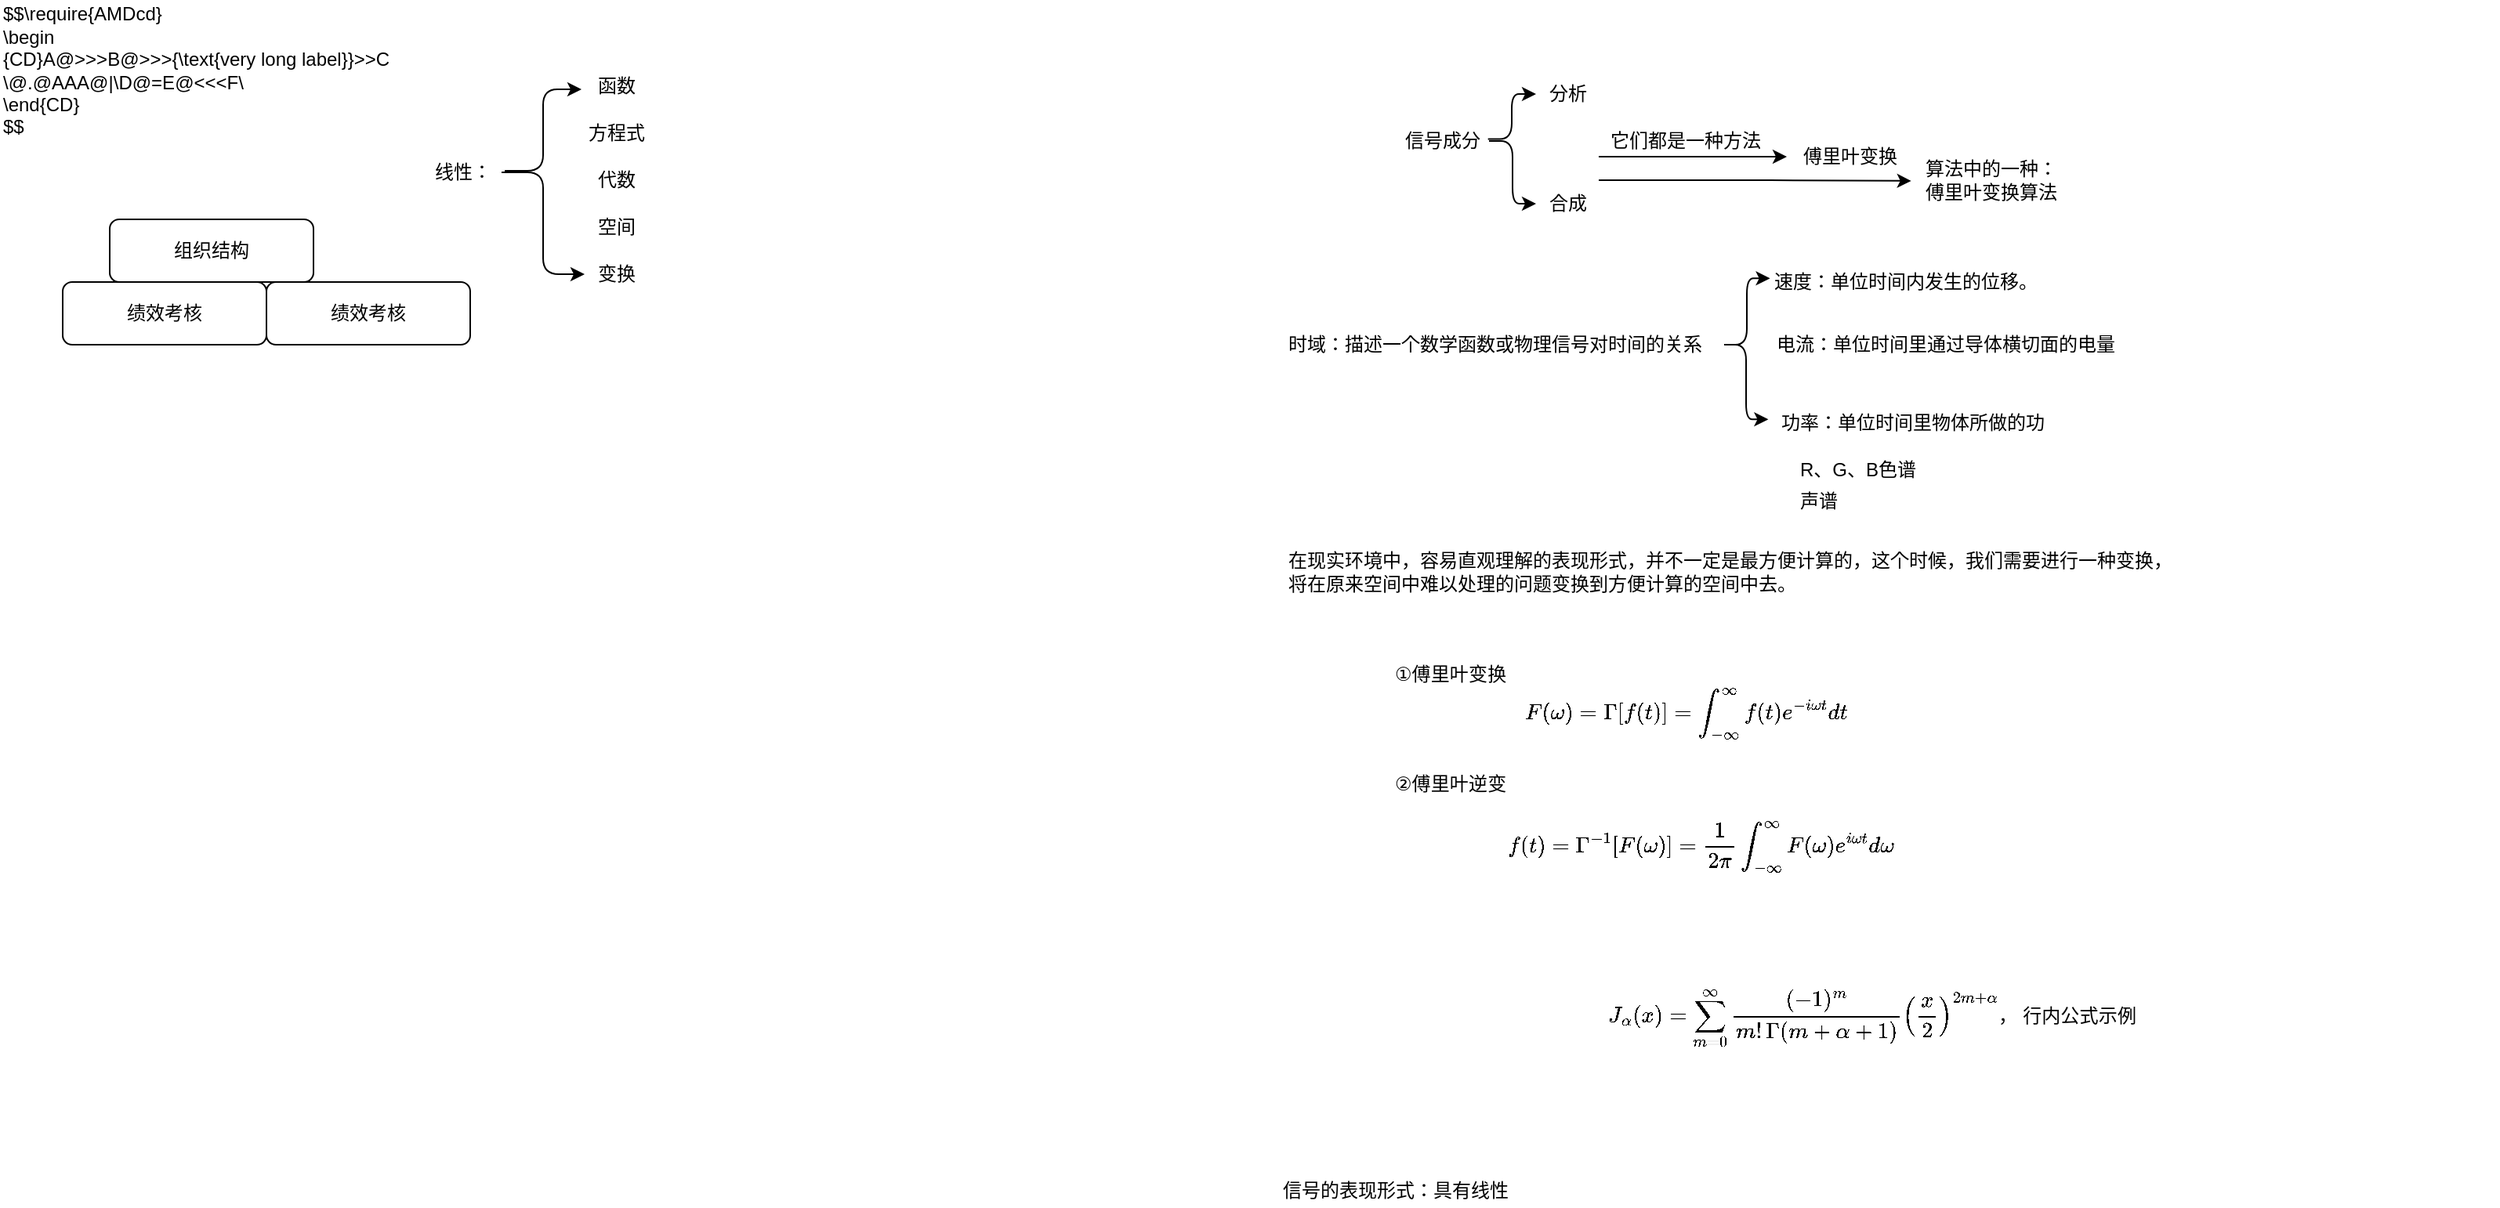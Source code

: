 <mxfile version="14.7.1" type="github">
  <diagram id="Oi3tkk-SmlR6K_OgVrXT" name="Page-1">
    <mxGraphModel dx="1593" dy="731" grid="1" gridSize="10" guides="1" tooltips="1" connect="1" arrows="1" fold="1" page="1" pageScale="1" pageWidth="827" pageHeight="1169" math="1" shadow="0">
      <root>
        <mxCell id="0" />
        <mxCell id="1" parent="0" />
        <mxCell id="J55Aro6kdoUVj8-WrOP0-2" value="信号成分" style="text;html=1;align=center;verticalAlign=middle;resizable=0;points=[];autosize=1;strokeColor=none;" parent="1" vertex="1">
          <mxGeometry x="110" y="100" width="60" height="20" as="geometry" />
        </mxCell>
        <mxCell id="J55Aro6kdoUVj8-WrOP0-3" value="" style="edgeStyle=elbowEdgeStyle;elbow=horizontal;endArrow=classic;html=1;exitX=0.989;exitY=0.439;exitDx=0;exitDy=0;exitPerimeter=0;" parent="1" source="J55Aro6kdoUVj8-WrOP0-2" target="J55Aro6kdoUVj8-WrOP0-4" edge="1">
          <mxGeometry width="50" height="50" relative="1" as="geometry">
            <mxPoint x="80" y="20" as="sourcePoint" />
            <mxPoint x="130" y="-30" as="targetPoint" />
          </mxGeometry>
        </mxCell>
        <mxCell id="J55Aro6kdoUVj8-WrOP0-4" value="分析" style="text;html=1;align=center;verticalAlign=middle;resizable=0;points=[];autosize=1;strokeColor=none;" parent="1" vertex="1">
          <mxGeometry x="200" y="70" width="40" height="20" as="geometry" />
        </mxCell>
        <mxCell id="J55Aro6kdoUVj8-WrOP0-5" value="合成" style="text;html=1;align=center;verticalAlign=middle;resizable=0;points=[];autosize=1;strokeColor=none;" parent="1" vertex="1">
          <mxGeometry x="200" y="140" width="40" height="20" as="geometry" />
        </mxCell>
        <mxCell id="J55Aro6kdoUVj8-WrOP0-6" value="" style="edgeStyle=elbowEdgeStyle;elbow=horizontal;endArrow=classic;html=1;" parent="1" source="J55Aro6kdoUVj8-WrOP0-2" target="J55Aro6kdoUVj8-WrOP0-5" edge="1">
          <mxGeometry width="50" height="50" relative="1" as="geometry">
            <mxPoint x="189.34" y="118.78" as="sourcePoint" />
            <mxPoint x="210" y="90" as="targetPoint" />
          </mxGeometry>
        </mxCell>
        <mxCell id="J55Aro6kdoUVj8-WrOP0-7" value="" style="edgeStyle=elbowEdgeStyle;elbow=horizontal;endArrow=classic;html=1;" parent="1" edge="1">
          <mxGeometry width="50" height="50" relative="1" as="geometry">
            <mxPoint x="240" y="120" as="sourcePoint" />
            <mxPoint x="360" y="120" as="targetPoint" />
          </mxGeometry>
        </mxCell>
        <mxCell id="J55Aro6kdoUVj8-WrOP0-8" value="它们都是一种方法" style="text;html=1;align=center;verticalAlign=middle;resizable=0;points=[];autosize=1;strokeColor=none;" parent="1" vertex="1">
          <mxGeometry x="240" y="100" width="110" height="20" as="geometry" />
        </mxCell>
        <mxCell id="J55Aro6kdoUVj8-WrOP0-9" value="傅里叶变换" style="text;html=1;align=center;verticalAlign=middle;resizable=0;points=[];autosize=1;strokeColor=none;" parent="1" vertex="1">
          <mxGeometry x="360" y="110" width="80" height="20" as="geometry" />
        </mxCell>
        <mxCell id="J55Aro6kdoUVj8-WrOP0-10" value="" style="edgeStyle=elbowEdgeStyle;elbow=horizontal;endArrow=classic;html=1;entryX=0.992;entryY=1.272;entryDx=0;entryDy=0;entryPerimeter=0;" parent="1" target="J55Aro6kdoUVj8-WrOP0-9" edge="1">
          <mxGeometry width="50" height="50" relative="1" as="geometry">
            <mxPoint x="240" y="135" as="sourcePoint" />
            <mxPoint x="220" y="180" as="targetPoint" />
          </mxGeometry>
        </mxCell>
        <mxCell id="J55Aro6kdoUVj8-WrOP0-11" value="算法中的一种：&lt;br&gt;傅里叶变换算法" style="text;html=1;align=center;verticalAlign=middle;resizable=0;points=[];autosize=1;strokeColor=none;" parent="1" vertex="1">
          <mxGeometry x="440" y="120" width="100" height="30" as="geometry" />
        </mxCell>
        <mxCell id="J55Aro6kdoUVj8-WrOP0-12" value="信号的表现形式：具有线性" style="text;html=1;align=center;verticalAlign=middle;resizable=0;points=[];autosize=1;strokeColor=none;" parent="1" vertex="1">
          <mxGeometry x="30" y="770" width="160" height="20" as="geometry" />
        </mxCell>
        <mxCell id="J55Aro6kdoUVj8-WrOP0-13" value="时域：描述一个数学函数或物理信号对时间的关系" style="text;html=1;align=left;verticalAlign=middle;resizable=0;points=[];autosize=1;strokeColor=none;" parent="1" vertex="1">
          <mxGeometry x="40" y="230" width="280" height="20" as="geometry" />
        </mxCell>
        <mxCell id="J55Aro6kdoUVj8-WrOP0-14" value="速度：单位时间内发生的位移。" style="text;html=1;align=left;verticalAlign=middle;resizable=0;points=[];autosize=1;strokeColor=none;" parent="1" vertex="1">
          <mxGeometry x="350" y="190" width="180" height="20" as="geometry" />
        </mxCell>
        <mxCell id="J55Aro6kdoUVj8-WrOP0-15" value="电流：单位时间里通过导体横切面的电量" style="text;html=1;align=center;verticalAlign=middle;resizable=0;points=[];autosize=1;strokeColor=none;" parent="1" vertex="1">
          <mxGeometry x="346" y="230" width="230" height="20" as="geometry" />
        </mxCell>
        <mxCell id="J55Aro6kdoUVj8-WrOP0-16" value="功率：单位时间里物体所做的功" style="text;html=1;align=center;verticalAlign=middle;resizable=0;points=[];autosize=1;strokeColor=none;" parent="1" vertex="1">
          <mxGeometry x="350" y="280" width="180" height="20" as="geometry" />
        </mxCell>
        <mxCell id="J55Aro6kdoUVj8-WrOP0-17" value="" style="edgeStyle=elbowEdgeStyle;elbow=horizontal;endArrow=classic;html=1;entryX=-0.004;entryY=0.384;entryDx=0;entryDy=0;entryPerimeter=0;" parent="1" source="J55Aro6kdoUVj8-WrOP0-13" target="J55Aro6kdoUVj8-WrOP0-14" edge="1">
          <mxGeometry width="50" height="50" relative="1" as="geometry">
            <mxPoint x="180" y="120" as="sourcePoint" />
            <mxPoint x="210" y="160" as="targetPoint" />
          </mxGeometry>
        </mxCell>
        <mxCell id="J55Aro6kdoUVj8-WrOP0-18" value="" style="edgeStyle=elbowEdgeStyle;elbow=horizontal;endArrow=classic;html=1;entryX=-0.01;entryY=0.384;entryDx=0;entryDy=0;entryPerimeter=0;" parent="1" source="J55Aro6kdoUVj8-WrOP0-13" target="J55Aro6kdoUVj8-WrOP0-16" edge="1">
          <mxGeometry width="50" height="50" relative="1" as="geometry">
            <mxPoint x="330" y="250" as="sourcePoint" />
            <mxPoint x="360.54" y="213.22" as="targetPoint" />
          </mxGeometry>
        </mxCell>
        <mxCell id="J55Aro6kdoUVj8-WrOP0-19" value="在现实环境中，容易直观理解的表现形式，并不一定是最方便计算的，这个时候，我们需要进行一种变换，&lt;br&gt;将在原来空间中难以处理的问题变换到方便计算的空间中去。" style="text;html=1;align=left;verticalAlign=middle;resizable=0;points=[];autosize=1;strokeColor=none;" parent="1" vertex="1">
          <mxGeometry x="40" y="370" width="580" height="30" as="geometry" />
        </mxCell>
        <mxCell id="J55Aro6kdoUVj8-WrOP0-20" value="R、G、B色谱" style="text;html=1;align=center;verticalAlign=middle;resizable=0;points=[];autosize=1;strokeColor=none;" parent="1" vertex="1">
          <mxGeometry x="360" y="310" width="90" height="20" as="geometry" />
        </mxCell>
        <mxCell id="J55Aro6kdoUVj8-WrOP0-21" value="声谱" style="text;html=1;align=center;verticalAlign=middle;resizable=0;points=[];autosize=1;strokeColor=none;" parent="1" vertex="1">
          <mxGeometry x="360" y="330" width="40" height="20" as="geometry" />
        </mxCell>
        <mxCell id="WWKDalyERxgBP9OQtWAY-2" value="$$J_\alpha(x) = \sum\limits_{m=0}^\infty \frac{(-1)^m}{m! \, \Gamma(m + \alpha + 1)}{\left({\frac{x}{2}}\right)}^{2 m + \alpha} \text{， 行内公式示例}$$" style="text;html=1;align=center;verticalAlign=middle;resizable=0;points=[];autosize=1;strokeColor=none;" parent="1" vertex="1">
          <mxGeometry x="14" y="660" width="800" height="20" as="geometry" />
        </mxCell>
        <mxCell id="WWKDalyERxgBP9OQtWAY-3" value="$$F(\omega)=\Gamma[f(t)]=\int_{-\infty}^{\infty} f(t)e^{-i \omega t} dt$$" style="text;html=1;align=center;verticalAlign=middle;resizable=0;points=[];autosize=1;strokeColor=none;" parent="1" vertex="1">
          <mxGeometry x="100" y="465" width="390" height="20" as="geometry" />
        </mxCell>
        <mxCell id="WWKDalyERxgBP9OQtWAY-4" value="&lt;div&gt;$$&lt;span&gt;\require{AMDcd}&lt;/span&gt;&lt;/div&gt;&lt;div&gt;&lt;span&gt;\begin&lt;/span&gt;&lt;/div&gt;&lt;div&gt;&lt;span&gt;{CD}&lt;/span&gt;&lt;span&gt;A@&amp;gt;&amp;gt;&amp;gt;B@&amp;gt;&amp;gt;&amp;gt;{\text{very long label}}&amp;gt;&amp;gt;C&lt;/span&gt;&lt;/div&gt;&lt;div&gt;&lt;span&gt;\\@.&lt;/span&gt;&lt;span&gt;@AAA@|\\&lt;/span&gt;&lt;span&gt;D@=E@&amp;lt;&amp;lt;&amp;lt;F\\&lt;/span&gt;&lt;/div&gt;&lt;div&gt;\end{CD}&lt;/div&gt;&lt;div&gt;$$&lt;/div&gt;" style="text;html=1;align=left;verticalAlign=middle;resizable=0;points=[];autosize=1;strokeColor=none;" parent="1" vertex="1">
          <mxGeometry x="-780" y="20" width="260" height="90" as="geometry" />
        </mxCell>
        <mxCell id="WWKDalyERxgBP9OQtWAY-5" value="$$f(t)={\Gamma}^{-1} {[F(\omega)]}=\frac{1}{2\pi}\int^{\infty}_{-\infty}F(\omega)e^{i\omega t} d \omega$$" style="text;html=1;align=center;verticalAlign=middle;resizable=0;points=[];autosize=1;strokeColor=none;" parent="1" vertex="1">
          <mxGeometry x="20" y="550" width="570" height="20" as="geometry" />
        </mxCell>
        <mxCell id="WWKDalyERxgBP9OQtWAY-6" value="$$&amp;nbsp;\text {①傅里叶变换}$$" style="text;html=1;align=center;verticalAlign=middle;resizable=0;points=[];autosize=1;strokeColor=none;" parent="1" vertex="1">
          <mxGeometry x="70" y="440" width="150" height="20" as="geometry" />
        </mxCell>
        <mxCell id="WWKDalyERxgBP9OQtWAY-7" value="$$&amp;nbsp;\text {②傅里叶逆变}$$" style="text;html=1;align=center;verticalAlign=middle;resizable=0;points=[];autosize=1;strokeColor=none;" parent="1" vertex="1">
          <mxGeometry x="70" y="510" width="150" height="20" as="geometry" />
        </mxCell>
        <mxCell id="WWKDalyERxgBP9OQtWAY-8" value="线性：" style="text;html=1;align=center;verticalAlign=middle;resizable=0;points=[];autosize=1;strokeColor=none;" parent="1" vertex="1">
          <mxGeometry x="-510" y="120" width="50" height="20" as="geometry" />
        </mxCell>
        <mxCell id="WWKDalyERxgBP9OQtWAY-9" value="函数" style="text;html=1;align=center;verticalAlign=middle;resizable=0;points=[];autosize=1;strokeColor=none;" parent="1" vertex="1">
          <mxGeometry x="-407" y="65" width="40" height="20" as="geometry" />
        </mxCell>
        <mxCell id="WWKDalyERxgBP9OQtWAY-10" value="代数" style="text;html=1;align=center;verticalAlign=middle;resizable=0;points=[];autosize=1;strokeColor=none;" parent="1" vertex="1">
          <mxGeometry x="-407" y="125" width="40" height="20" as="geometry" />
        </mxCell>
        <mxCell id="WWKDalyERxgBP9OQtWAY-11" value="方程式" style="text;html=1;align=center;verticalAlign=middle;resizable=0;points=[];autosize=1;strokeColor=none;" parent="1" vertex="1">
          <mxGeometry x="-412" y="95" width="50" height="20" as="geometry" />
        </mxCell>
        <mxCell id="WWKDalyERxgBP9OQtWAY-12" value="空间" style="text;html=1;align=center;verticalAlign=middle;resizable=0;points=[];autosize=1;strokeColor=none;" parent="1" vertex="1">
          <mxGeometry x="-407" y="155" width="40" height="20" as="geometry" />
        </mxCell>
        <mxCell id="WWKDalyERxgBP9OQtWAY-13" value="变换" style="text;html=1;align=center;verticalAlign=middle;resizable=0;points=[];autosize=1;strokeColor=none;" parent="1" vertex="1">
          <mxGeometry x="-407" y="185" width="40" height="20" as="geometry" />
        </mxCell>
        <mxCell id="WWKDalyERxgBP9OQtWAY-14" value="" style="edgeStyle=elbowEdgeStyle;elbow=horizontal;endArrow=classic;html=1;exitX=1.04;exitY=0.45;exitDx=0;exitDy=0;exitPerimeter=0;entryX=-0.05;entryY=0.6;entryDx=0;entryDy=0;entryPerimeter=0;" parent="1" source="WWKDalyERxgBP9OQtWAY-8" target="WWKDalyERxgBP9OQtWAY-9" edge="1">
          <mxGeometry width="50" height="50" relative="1" as="geometry">
            <mxPoint x="-442.66" y="143.78" as="sourcePoint" />
            <mxPoint x="-412" y="115" as="targetPoint" />
          </mxGeometry>
        </mxCell>
        <mxCell id="WWKDalyERxgBP9OQtWAY-16" value="" style="edgeStyle=elbowEdgeStyle;elbow=horizontal;endArrow=classic;html=1;exitX=1;exitY=0.5;exitDx=0;exitDy=0;exitPerimeter=0;" parent="1" source="WWKDalyERxgBP9OQtWAY-8" target="WWKDalyERxgBP9OQtWAY-13" edge="1">
          <mxGeometry width="50" height="50" relative="1" as="geometry">
            <mxPoint x="-425" y="149" as="sourcePoint" />
            <mxPoint x="-399" y="87" as="targetPoint" />
          </mxGeometry>
        </mxCell>
        <mxCell id="eU_1oUAZhzgOvJBxR1my-1" value="组织结构" style="rounded=1;whiteSpace=wrap;html=1;" vertex="1" parent="1">
          <mxGeometry x="-710" y="160" width="130" height="40" as="geometry" />
        </mxCell>
        <mxCell id="eU_1oUAZhzgOvJBxR1my-2" value="绩效考核" style="rounded=1;whiteSpace=wrap;html=1;" vertex="1" parent="1">
          <mxGeometry x="-610" y="200" width="130" height="40" as="geometry" />
        </mxCell>
        <mxCell id="eU_1oUAZhzgOvJBxR1my-3" value="绩效考核" style="rounded=1;whiteSpace=wrap;html=1;" vertex="1" parent="1">
          <mxGeometry x="-740" y="200" width="130" height="40" as="geometry" />
        </mxCell>
      </root>
    </mxGraphModel>
  </diagram>
</mxfile>
